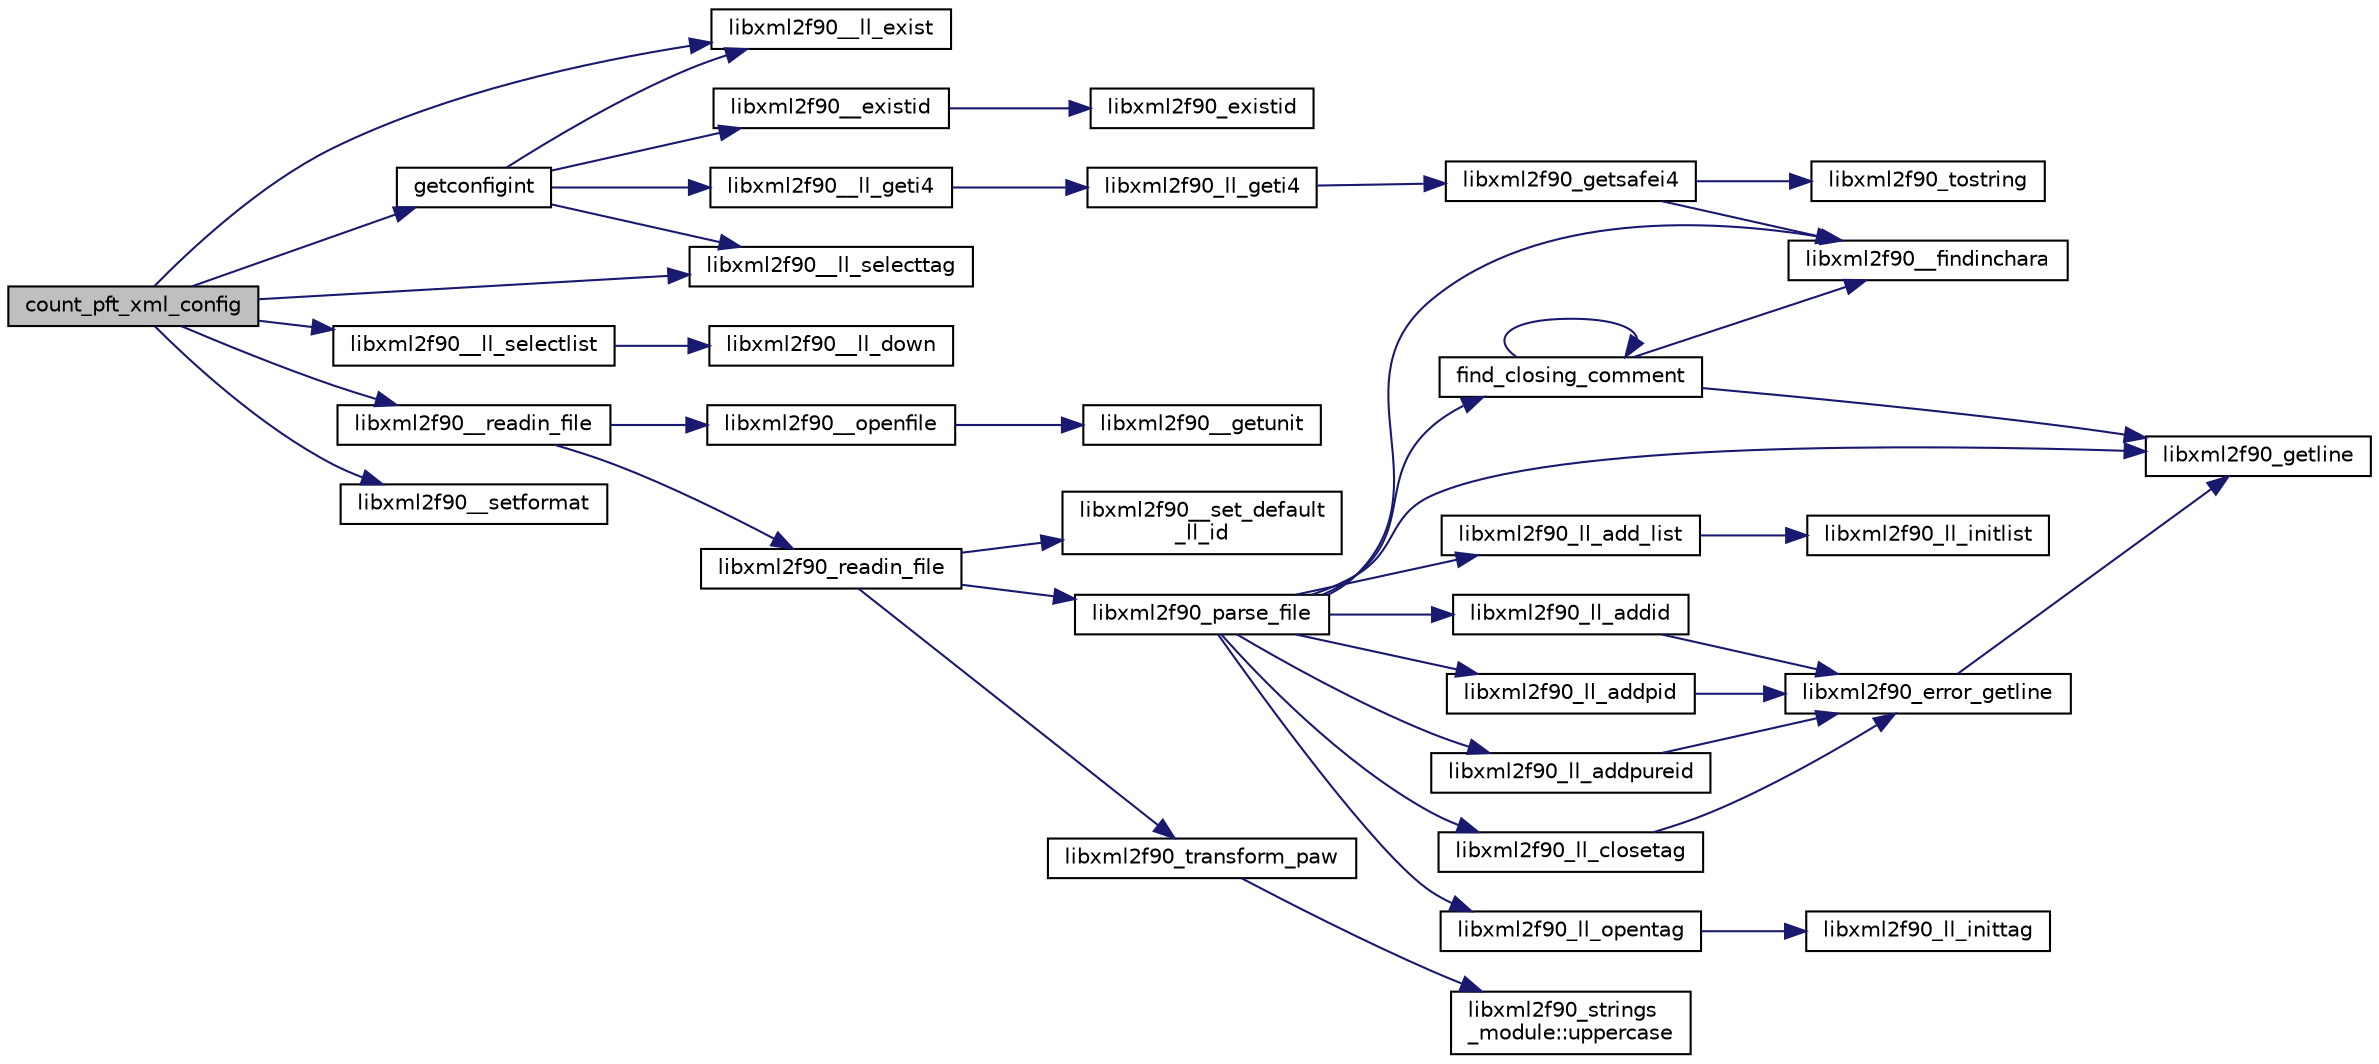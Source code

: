 digraph "count_pft_xml_config"
{
 // LATEX_PDF_SIZE
  edge [fontname="Helvetica",fontsize="10",labelfontname="Helvetica",labelfontsize="10"];
  node [fontname="Helvetica",fontsize="10",shape=record];
  rankdir="LR";
  Node1 [label="count_pft_xml_config",height=0.2,width=0.4,color="black", fillcolor="grey75", style="filled", fontcolor="black",tooltip=" "];
  Node1 -> Node2 [color="midnightblue",fontsize="10",style="solid"];
  Node2 [label="getconfigint",height=0.2,width=0.4,color="black", fillcolor="white", style="filled",URL="$ed__xml__config_8f90.html#a949b85c800477675f7d27e9e02d2d501",tooltip=" "];
  Node2 -> Node3 [color="midnightblue",fontsize="10",style="solid"];
  Node3 [label="libxml2f90__existid",height=0.2,width=0.4,color="black", fillcolor="white", style="filled",URL="$libxml2f90_8f90__pp_8f90.html#aa7cbdbfe67d0ec6b1ce87ce016b6cb22",tooltip=" "];
  Node3 -> Node4 [color="midnightblue",fontsize="10",style="solid"];
  Node4 [label="libxml2f90_existid",height=0.2,width=0.4,color="black", fillcolor="white", style="filled",URL="$libxml2f90_8f90__pp_8f90.html#aedaeb0ba8d5ce41c39baed261d3f82c5",tooltip=" "];
  Node2 -> Node5 [color="midnightblue",fontsize="10",style="solid"];
  Node5 [label="libxml2f90__ll_exist",height=0.2,width=0.4,color="black", fillcolor="white", style="filled",URL="$libxml2f90_8f90__pp_8f90.html#a3693c7841e7cf085873b2193e4eb51cf",tooltip=" "];
  Node2 -> Node6 [color="midnightblue",fontsize="10",style="solid"];
  Node6 [label="libxml2f90__ll_geti4",height=0.2,width=0.4,color="black", fillcolor="white", style="filled",URL="$libxml2f90_8f90__pp_8f90.html#a90fdd12e3f7794c98317d1b08550f01f",tooltip=" "];
  Node6 -> Node7 [color="midnightblue",fontsize="10",style="solid"];
  Node7 [label="libxml2f90_ll_geti4",height=0.2,width=0.4,color="black", fillcolor="white", style="filled",URL="$libxml2f90_8f90__pp_8f90.html#a06d3fe6d9c7cd1a6044e617b8a2acdb9",tooltip=" "];
  Node7 -> Node8 [color="midnightblue",fontsize="10",style="solid"];
  Node8 [label="libxml2f90_getsafei4",height=0.2,width=0.4,color="black", fillcolor="white", style="filled",URL="$libxml2f90_8f90__pp_8f90.html#ac813de3235a2af4f169c5434743f86a2",tooltip=" "];
  Node8 -> Node9 [color="midnightblue",fontsize="10",style="solid"];
  Node9 [label="libxml2f90__findinchara",height=0.2,width=0.4,color="black", fillcolor="white", style="filled",URL="$libxml2f90_8f90__pp_8f90.html#a32693bbc0bcd62439a95f4e0a2d4da6d",tooltip=" "];
  Node8 -> Node10 [color="midnightblue",fontsize="10",style="solid"];
  Node10 [label="libxml2f90_tostring",height=0.2,width=0.4,color="black", fillcolor="white", style="filled",URL="$libxml2f90_8f90__pp_8f90.html#ad6bcb9b8b86b4f88c534b842dc1bd9a1",tooltip=" "];
  Node2 -> Node11 [color="midnightblue",fontsize="10",style="solid"];
  Node11 [label="libxml2f90__ll_selecttag",height=0.2,width=0.4,color="black", fillcolor="white", style="filled",URL="$libxml2f90_8f90__pp_8f90.html#a82a4ef1569ea46506f400cf73fce7369",tooltip=" "];
  Node1 -> Node5 [color="midnightblue",fontsize="10",style="solid"];
  Node1 -> Node12 [color="midnightblue",fontsize="10",style="solid"];
  Node12 [label="libxml2f90__ll_selectlist",height=0.2,width=0.4,color="black", fillcolor="white", style="filled",URL="$libxml2f90_8f90__pp_8f90.html#aa648c34edeb1a504525200e1aed59f18",tooltip=" "];
  Node12 -> Node13 [color="midnightblue",fontsize="10",style="solid"];
  Node13 [label="libxml2f90__ll_down",height=0.2,width=0.4,color="black", fillcolor="white", style="filled",URL="$libxml2f90_8f90__pp_8f90.html#abe93b7544a083264c1c567ae64b7afa1",tooltip=" "];
  Node1 -> Node11 [color="midnightblue",fontsize="10",style="solid"];
  Node1 -> Node14 [color="midnightblue",fontsize="10",style="solid"];
  Node14 [label="libxml2f90__readin_file",height=0.2,width=0.4,color="black", fillcolor="white", style="filled",URL="$libxml2f90_8f90__pp_8f90.html#a9bbaec04b4014748bfea3b37b0a13f4a",tooltip=" "];
  Node14 -> Node15 [color="midnightblue",fontsize="10",style="solid"];
  Node15 [label="libxml2f90__openfile",height=0.2,width=0.4,color="black", fillcolor="white", style="filled",URL="$libxml2f90_8f90__pp_8f90.html#afd27bcb20bad3d7a8445a9090dcd8d01",tooltip=" "];
  Node15 -> Node16 [color="midnightblue",fontsize="10",style="solid"];
  Node16 [label="libxml2f90__getunit",height=0.2,width=0.4,color="black", fillcolor="white", style="filled",URL="$libxml2f90_8f90__pp_8f90.html#a91985cd2da8e09ba96809c73c6fa0286",tooltip=" "];
  Node14 -> Node17 [color="midnightblue",fontsize="10",style="solid"];
  Node17 [label="libxml2f90_readin_file",height=0.2,width=0.4,color="black", fillcolor="white", style="filled",URL="$libxml2f90_8f90__pp_8f90.html#ae414619cb8c245cec37ab69b1acd4482",tooltip=" "];
  Node17 -> Node18 [color="midnightblue",fontsize="10",style="solid"];
  Node18 [label="libxml2f90__set_default\l_ll_id",height=0.2,width=0.4,color="black", fillcolor="white", style="filled",URL="$libxml2f90_8f90__pp_8f90.html#ab64e354c556b4f4e6f258a7573b3fb95",tooltip=" "];
  Node17 -> Node19 [color="midnightblue",fontsize="10",style="solid"];
  Node19 [label="libxml2f90_parse_file",height=0.2,width=0.4,color="black", fillcolor="white", style="filled",URL="$libxml2f90_8f90__pp_8f90.html#a41bf2706485a325b4b1515c83ac50a67",tooltip=" "];
  Node19 -> Node20 [color="midnightblue",fontsize="10",style="solid"];
  Node20 [label="find_closing_comment",height=0.2,width=0.4,color="black", fillcolor="white", style="filled",URL="$libxml2f90_8f90__pp_8f90.html#a2db841b17a0ef4d76e4b31f4ff479f4c",tooltip=" "];
  Node20 -> Node20 [color="midnightblue",fontsize="10",style="solid"];
  Node20 -> Node9 [color="midnightblue",fontsize="10",style="solid"];
  Node20 -> Node21 [color="midnightblue",fontsize="10",style="solid"];
  Node21 [label="libxml2f90_getline",height=0.2,width=0.4,color="black", fillcolor="white", style="filled",URL="$libxml2f90_8f90__pp_8f90.html#abef5a4be7710d60ad11aab5a59fe5325",tooltip=" "];
  Node19 -> Node9 [color="midnightblue",fontsize="10",style="solid"];
  Node19 -> Node21 [color="midnightblue",fontsize="10",style="solid"];
  Node19 -> Node22 [color="midnightblue",fontsize="10",style="solid"];
  Node22 [label="libxml2f90_ll_add_list",height=0.2,width=0.4,color="black", fillcolor="white", style="filled",URL="$libxml2f90_8f90__pp_8f90.html#a1eaede8d08ffde30b3ef74f657ac0126",tooltip=" "];
  Node22 -> Node23 [color="midnightblue",fontsize="10",style="solid"];
  Node23 [label="libxml2f90_ll_initlist",height=0.2,width=0.4,color="black", fillcolor="white", style="filled",URL="$libxml2f90_8f90__pp_8f90.html#abd1f7aafd23265c8c8ed7934fff5af75",tooltip=" "];
  Node19 -> Node24 [color="midnightblue",fontsize="10",style="solid"];
  Node24 [label="libxml2f90_ll_addid",height=0.2,width=0.4,color="black", fillcolor="white", style="filled",URL="$libxml2f90_8f90__pp_8f90.html#aedf302b29e22ba3b7312a7650ac0134b",tooltip=" "];
  Node24 -> Node25 [color="midnightblue",fontsize="10",style="solid"];
  Node25 [label="libxml2f90_error_getline",height=0.2,width=0.4,color="black", fillcolor="white", style="filled",URL="$libxml2f90_8f90__pp_8f90.html#ae1a542a061a5705a796b5373b0dcaf1b",tooltip=" "];
  Node25 -> Node21 [color="midnightblue",fontsize="10",style="solid"];
  Node19 -> Node26 [color="midnightblue",fontsize="10",style="solid"];
  Node26 [label="libxml2f90_ll_addpid",height=0.2,width=0.4,color="black", fillcolor="white", style="filled",URL="$libxml2f90_8f90__pp_8f90.html#a844ec38349c1e4d4537237258b453eda",tooltip=" "];
  Node26 -> Node25 [color="midnightblue",fontsize="10",style="solid"];
  Node19 -> Node27 [color="midnightblue",fontsize="10",style="solid"];
  Node27 [label="libxml2f90_ll_addpureid",height=0.2,width=0.4,color="black", fillcolor="white", style="filled",URL="$libxml2f90_8f90__pp_8f90.html#a339be1907542e3618239cb185bd5c386",tooltip=" "];
  Node27 -> Node25 [color="midnightblue",fontsize="10",style="solid"];
  Node19 -> Node28 [color="midnightblue",fontsize="10",style="solid"];
  Node28 [label="libxml2f90_ll_closetag",height=0.2,width=0.4,color="black", fillcolor="white", style="filled",URL="$libxml2f90_8f90__pp_8f90.html#a23bfc785d957e044414ea18be75ac87a",tooltip=" "];
  Node28 -> Node25 [color="midnightblue",fontsize="10",style="solid"];
  Node19 -> Node29 [color="midnightblue",fontsize="10",style="solid"];
  Node29 [label="libxml2f90_ll_opentag",height=0.2,width=0.4,color="black", fillcolor="white", style="filled",URL="$libxml2f90_8f90__pp_8f90.html#a102819b1160e7cccf698c60979acaef5",tooltip=" "];
  Node29 -> Node30 [color="midnightblue",fontsize="10",style="solid"];
  Node30 [label="libxml2f90_ll_inittag",height=0.2,width=0.4,color="black", fillcolor="white", style="filled",URL="$libxml2f90_8f90__pp_8f90.html#a9ffe2ce74c95d1e444dd17c02cf7ca19",tooltip=" "];
  Node17 -> Node31 [color="midnightblue",fontsize="10",style="solid"];
  Node31 [label="libxml2f90_transform_paw",height=0.2,width=0.4,color="black", fillcolor="white", style="filled",URL="$libxml2f90_8f90__pp_8f90.html#abf51b9d401b7210767c8a771a9ba2cf4",tooltip=" "];
  Node31 -> Node32 [color="midnightblue",fontsize="10",style="solid"];
  Node32 [label="libxml2f90_strings\l_module::uppercase",height=0.2,width=0.4,color="black", fillcolor="white", style="filled",URL="$namespacelibxml2f90__strings__module.html#a9793dff5114e7403d7f95c0b8f493e1d",tooltip=" "];
  Node1 -> Node33 [color="midnightblue",fontsize="10",style="solid"];
  Node33 [label="libxml2f90__setformat",height=0.2,width=0.4,color="black", fillcolor="white", style="filled",URL="$libxml2f90_8f90__pp_8f90.html#a2b331dda347708a2db3459b365b848dc",tooltip=" "];
}
